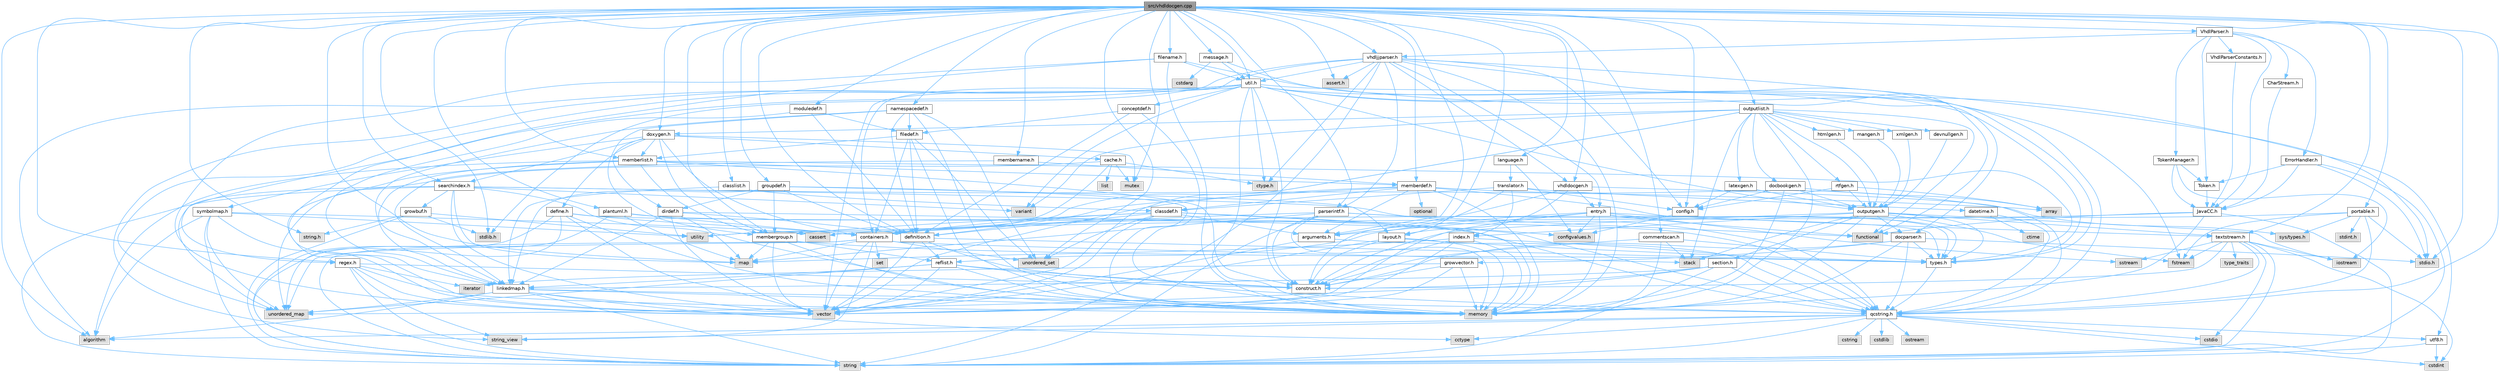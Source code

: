 digraph "src/vhdldocgen.cpp"
{
 // INTERACTIVE_SVG=YES
 // LATEX_PDF_SIZE
  bgcolor="transparent";
  edge [fontname=Helvetica,fontsize=10,labelfontname=Helvetica,labelfontsize=10];
  node [fontname=Helvetica,fontsize=10,shape=box,height=0.2,width=0.4];
  Node1 [id="Node000001",label="src/vhdldocgen.cpp",height=0.2,width=0.4,color="gray40", fillcolor="grey60", style="filled", fontcolor="black",tooltip=" "];
  Node1 -> Node2 [id="edge1_Node000001_Node000002",color="steelblue1",style="solid",tooltip=" "];
  Node2 [id="Node000002",label="stdio.h",height=0.2,width=0.4,color="grey60", fillcolor="#E0E0E0", style="filled",tooltip=" "];
  Node1 -> Node3 [id="edge2_Node000001_Node000003",color="steelblue1",style="solid",tooltip=" "];
  Node3 [id="Node000003",label="stdlib.h",height=0.2,width=0.4,color="grey60", fillcolor="#E0E0E0", style="filled",tooltip=" "];
  Node1 -> Node4 [id="edge3_Node000001_Node000004",color="steelblue1",style="solid",tooltip=" "];
  Node4 [id="Node000004",label="assert.h",height=0.2,width=0.4,color="grey60", fillcolor="#E0E0E0", style="filled",tooltip=" "];
  Node1 -> Node5 [id="edge4_Node000001_Node000005",color="steelblue1",style="solid",tooltip=" "];
  Node5 [id="Node000005",label="string.h",height=0.2,width=0.4,color="grey60", fillcolor="#E0E0E0", style="filled",tooltip=" "];
  Node1 -> Node6 [id="edge5_Node000001_Node000006",color="steelblue1",style="solid",tooltip=" "];
  Node6 [id="Node000006",label="map",height=0.2,width=0.4,color="grey60", fillcolor="#E0E0E0", style="filled",tooltip=" "];
  Node1 -> Node7 [id="edge6_Node000001_Node000007",color="steelblue1",style="solid",tooltip=" "];
  Node7 [id="Node000007",label="algorithm",height=0.2,width=0.4,color="grey60", fillcolor="#E0E0E0", style="filled",tooltip=" "];
  Node1 -> Node8 [id="edge7_Node000001_Node000008",color="steelblue1",style="solid",tooltip=" "];
  Node8 [id="Node000008",label="unordered_set",height=0.2,width=0.4,color="grey60", fillcolor="#E0E0E0", style="filled",tooltip=" "];
  Node1 -> Node9 [id="edge8_Node000001_Node000009",color="steelblue1",style="solid",tooltip=" "];
  Node9 [id="Node000009",label="mutex",height=0.2,width=0.4,color="grey60", fillcolor="#E0E0E0", style="filled",tooltip=" "];
  Node1 -> Node10 [id="edge9_Node000001_Node000010",color="steelblue1",style="solid",tooltip=" "];
  Node10 [id="Node000010",label="qcstring.h",height=0.2,width=0.4,color="grey40", fillcolor="white", style="filled",URL="$d7/d5c/qcstring_8h.html",tooltip=" "];
  Node10 -> Node11 [id="edge10_Node000010_Node000011",color="steelblue1",style="solid",tooltip=" "];
  Node11 [id="Node000011",label="string",height=0.2,width=0.4,color="grey60", fillcolor="#E0E0E0", style="filled",tooltip=" "];
  Node10 -> Node12 [id="edge11_Node000010_Node000012",color="steelblue1",style="solid",tooltip=" "];
  Node12 [id="Node000012",label="string_view",height=0.2,width=0.4,color="grey60", fillcolor="#E0E0E0", style="filled",tooltip=" "];
  Node10 -> Node7 [id="edge12_Node000010_Node000007",color="steelblue1",style="solid",tooltip=" "];
  Node10 -> Node13 [id="edge13_Node000010_Node000013",color="steelblue1",style="solid",tooltip=" "];
  Node13 [id="Node000013",label="cctype",height=0.2,width=0.4,color="grey60", fillcolor="#E0E0E0", style="filled",tooltip=" "];
  Node10 -> Node14 [id="edge14_Node000010_Node000014",color="steelblue1",style="solid",tooltip=" "];
  Node14 [id="Node000014",label="cstring",height=0.2,width=0.4,color="grey60", fillcolor="#E0E0E0", style="filled",tooltip=" "];
  Node10 -> Node15 [id="edge15_Node000010_Node000015",color="steelblue1",style="solid",tooltip=" "];
  Node15 [id="Node000015",label="cstdio",height=0.2,width=0.4,color="grey60", fillcolor="#E0E0E0", style="filled",tooltip=" "];
  Node10 -> Node16 [id="edge16_Node000010_Node000016",color="steelblue1",style="solid",tooltip=" "];
  Node16 [id="Node000016",label="cstdlib",height=0.2,width=0.4,color="grey60", fillcolor="#E0E0E0", style="filled",tooltip=" "];
  Node10 -> Node17 [id="edge17_Node000010_Node000017",color="steelblue1",style="solid",tooltip=" "];
  Node17 [id="Node000017",label="cstdint",height=0.2,width=0.4,color="grey60", fillcolor="#E0E0E0", style="filled",tooltip=" "];
  Node10 -> Node18 [id="edge18_Node000010_Node000018",color="steelblue1",style="solid",tooltip=" "];
  Node18 [id="Node000018",label="ostream",height=0.2,width=0.4,color="grey60", fillcolor="#E0E0E0", style="filled",tooltip=" "];
  Node10 -> Node19 [id="edge19_Node000010_Node000019",color="steelblue1",style="solid",tooltip=" "];
  Node19 [id="Node000019",label="utf8.h",height=0.2,width=0.4,color="grey40", fillcolor="white", style="filled",URL="$db/d7c/utf8_8h.html",tooltip="Various UTF8 related helper functions."];
  Node19 -> Node17 [id="edge20_Node000019_Node000017",color="steelblue1",style="solid",tooltip=" "];
  Node19 -> Node11 [id="edge21_Node000019_Node000011",color="steelblue1",style="solid",tooltip=" "];
  Node1 -> Node20 [id="edge22_Node000001_Node000020",color="steelblue1",style="solid",tooltip=" "];
  Node20 [id="Node000020",label="vhdldocgen.h",height=0.2,width=0.4,color="grey40", fillcolor="white", style="filled",URL="$dd/dec/vhdldocgen_8h.html",tooltip=" "];
  Node20 -> Node10 [id="edge23_Node000020_Node000010",color="steelblue1",style="solid",tooltip=" "];
  Node20 -> Node21 [id="edge24_Node000020_Node000021",color="steelblue1",style="solid",tooltip=" "];
  Node21 [id="Node000021",label="layout.h",height=0.2,width=0.4,color="grey40", fillcolor="white", style="filled",URL="$db/d51/layout_8h.html",tooltip=" "];
  Node21 -> Node22 [id="edge25_Node000021_Node000022",color="steelblue1",style="solid",tooltip=" "];
  Node22 [id="Node000022",label="memory",height=0.2,width=0.4,color="grey60", fillcolor="#E0E0E0", style="filled",tooltip=" "];
  Node21 -> Node23 [id="edge26_Node000021_Node000023",color="steelblue1",style="solid",tooltip=" "];
  Node23 [id="Node000023",label="vector",height=0.2,width=0.4,color="grey60", fillcolor="#E0E0E0", style="filled",tooltip=" "];
  Node21 -> Node24 [id="edge27_Node000021_Node000024",color="steelblue1",style="solid",tooltip=" "];
  Node24 [id="Node000024",label="types.h",height=0.2,width=0.4,color="grey40", fillcolor="white", style="filled",URL="$d9/d49/types_8h.html",tooltip="This file contains a number of basic enums and types."];
  Node24 -> Node10 [id="edge28_Node000024_Node000010",color="steelblue1",style="solid",tooltip=" "];
  Node21 -> Node25 [id="edge29_Node000021_Node000025",color="steelblue1",style="solid",tooltip=" "];
  Node25 [id="Node000025",label="construct.h",height=0.2,width=0.4,color="grey40", fillcolor="white", style="filled",URL="$d7/dfc/construct_8h.html",tooltip=" "];
  Node20 -> Node26 [id="edge30_Node000020_Node000026",color="steelblue1",style="solid",tooltip=" "];
  Node26 [id="Node000026",label="arguments.h",height=0.2,width=0.4,color="grey40", fillcolor="white", style="filled",URL="$df/d9b/arguments_8h.html",tooltip=" "];
  Node26 -> Node23 [id="edge31_Node000026_Node000023",color="steelblue1",style="solid",tooltip=" "];
  Node26 -> Node10 [id="edge32_Node000026_Node000010",color="steelblue1",style="solid",tooltip=" "];
  Node20 -> Node27 [id="edge33_Node000020_Node000027",color="steelblue1",style="solid",tooltip=" "];
  Node27 [id="Node000027",label="entry.h",height=0.2,width=0.4,color="grey40", fillcolor="white", style="filled",URL="$d1/dc6/entry_8h.html",tooltip=" "];
  Node27 -> Node23 [id="edge34_Node000027_Node000023",color="steelblue1",style="solid",tooltip=" "];
  Node27 -> Node22 [id="edge35_Node000027_Node000022",color="steelblue1",style="solid",tooltip=" "];
  Node27 -> Node28 [id="edge36_Node000027_Node000028",color="steelblue1",style="solid",tooltip=" "];
  Node28 [id="Node000028",label="sstream",height=0.2,width=0.4,color="grey60", fillcolor="#E0E0E0", style="filled",tooltip=" "];
  Node27 -> Node29 [id="edge37_Node000027_Node000029",color="steelblue1",style="solid",tooltip=" "];
  Node29 [id="Node000029",label="functional",height=0.2,width=0.4,color="grey60", fillcolor="#E0E0E0", style="filled",tooltip=" "];
  Node27 -> Node24 [id="edge38_Node000027_Node000024",color="steelblue1",style="solid",tooltip=" "];
  Node27 -> Node26 [id="edge39_Node000027_Node000026",color="steelblue1",style="solid",tooltip=" "];
  Node27 -> Node30 [id="edge40_Node000027_Node000030",color="steelblue1",style="solid",tooltip=" "];
  Node30 [id="Node000030",label="reflist.h",height=0.2,width=0.4,color="grey40", fillcolor="white", style="filled",URL="$d1/d02/reflist_8h.html",tooltip=" "];
  Node30 -> Node23 [id="edge41_Node000030_Node000023",color="steelblue1",style="solid",tooltip=" "];
  Node30 -> Node31 [id="edge42_Node000030_Node000031",color="steelblue1",style="solid",tooltip=" "];
  Node31 [id="Node000031",label="unordered_map",height=0.2,width=0.4,color="grey60", fillcolor="#E0E0E0", style="filled",tooltip=" "];
  Node30 -> Node22 [id="edge43_Node000030_Node000022",color="steelblue1",style="solid",tooltip=" "];
  Node30 -> Node10 [id="edge44_Node000030_Node000010",color="steelblue1",style="solid",tooltip=" "];
  Node30 -> Node32 [id="edge45_Node000030_Node000032",color="steelblue1",style="solid",tooltip=" "];
  Node32 [id="Node000032",label="linkedmap.h",height=0.2,width=0.4,color="grey40", fillcolor="white", style="filled",URL="$da/de1/linkedmap_8h.html",tooltip=" "];
  Node32 -> Node31 [id="edge46_Node000032_Node000031",color="steelblue1",style="solid",tooltip=" "];
  Node32 -> Node23 [id="edge47_Node000032_Node000023",color="steelblue1",style="solid",tooltip=" "];
  Node32 -> Node22 [id="edge48_Node000032_Node000022",color="steelblue1",style="solid",tooltip=" "];
  Node32 -> Node11 [id="edge49_Node000032_Node000011",color="steelblue1",style="solid",tooltip=" "];
  Node32 -> Node7 [id="edge50_Node000032_Node000007",color="steelblue1",style="solid",tooltip=" "];
  Node32 -> Node13 [id="edge51_Node000032_Node000013",color="steelblue1",style="solid",tooltip=" "];
  Node32 -> Node10 [id="edge52_Node000032_Node000010",color="steelblue1",style="solid",tooltip=" "];
  Node30 -> Node25 [id="edge53_Node000030_Node000025",color="steelblue1",style="solid",tooltip=" "];
  Node27 -> Node33 [id="edge54_Node000027_Node000033",color="steelblue1",style="solid",tooltip=" "];
  Node33 [id="Node000033",label="textstream.h",height=0.2,width=0.4,color="grey40", fillcolor="white", style="filled",URL="$d4/d7d/textstream_8h.html",tooltip=" "];
  Node33 -> Node11 [id="edge55_Node000033_Node000011",color="steelblue1",style="solid",tooltip=" "];
  Node33 -> Node34 [id="edge56_Node000033_Node000034",color="steelblue1",style="solid",tooltip=" "];
  Node34 [id="Node000034",label="iostream",height=0.2,width=0.4,color="grey60", fillcolor="#E0E0E0", style="filled",tooltip=" "];
  Node33 -> Node28 [id="edge57_Node000033_Node000028",color="steelblue1",style="solid",tooltip=" "];
  Node33 -> Node17 [id="edge58_Node000033_Node000017",color="steelblue1",style="solid",tooltip=" "];
  Node33 -> Node15 [id="edge59_Node000033_Node000015",color="steelblue1",style="solid",tooltip=" "];
  Node33 -> Node35 [id="edge60_Node000033_Node000035",color="steelblue1",style="solid",tooltip=" "];
  Node35 [id="Node000035",label="fstream",height=0.2,width=0.4,color="grey60", fillcolor="#E0E0E0", style="filled",tooltip=" "];
  Node33 -> Node36 [id="edge61_Node000033_Node000036",color="steelblue1",style="solid",tooltip=" "];
  Node36 [id="Node000036",label="type_traits",height=0.2,width=0.4,color="grey60", fillcolor="#E0E0E0", style="filled",tooltip=" "];
  Node33 -> Node10 [id="edge62_Node000033_Node000010",color="steelblue1",style="solid",tooltip=" "];
  Node33 -> Node25 [id="edge63_Node000033_Node000025",color="steelblue1",style="solid",tooltip=" "];
  Node27 -> Node37 [id="edge64_Node000027_Node000037",color="steelblue1",style="solid",tooltip=" "];
  Node37 [id="Node000037",label="configvalues.h",height=0.2,width=0.4,color="grey60", fillcolor="#E0E0E0", style="filled",tooltip=" "];
  Node1 -> Node38 [id="edge65_Node000001_Node000038",color="steelblue1",style="solid",tooltip=" "];
  Node38 [id="Node000038",label="message.h",height=0.2,width=0.4,color="grey40", fillcolor="white", style="filled",URL="$d2/d0d/message_8h.html",tooltip=" "];
  Node38 -> Node39 [id="edge66_Node000038_Node000039",color="steelblue1",style="solid",tooltip=" "];
  Node39 [id="Node000039",label="cstdarg",height=0.2,width=0.4,color="grey60", fillcolor="#E0E0E0", style="filled",tooltip=" "];
  Node38 -> Node10 [id="edge67_Node000038_Node000010",color="steelblue1",style="solid",tooltip=" "];
  Node38 -> Node40 [id="edge68_Node000038_Node000040",color="steelblue1",style="solid",tooltip=" "];
  Node40 [id="Node000040",label="util.h",height=0.2,width=0.4,color="grey40", fillcolor="white", style="filled",URL="$d8/d3c/util_8h.html",tooltip="A bunch of utility functions."];
  Node40 -> Node22 [id="edge69_Node000040_Node000022",color="steelblue1",style="solid",tooltip=" "];
  Node40 -> Node31 [id="edge70_Node000040_Node000031",color="steelblue1",style="solid",tooltip=" "];
  Node40 -> Node7 [id="edge71_Node000040_Node000007",color="steelblue1",style="solid",tooltip=" "];
  Node40 -> Node29 [id="edge72_Node000040_Node000029",color="steelblue1",style="solid",tooltip=" "];
  Node40 -> Node35 [id="edge73_Node000040_Node000035",color="steelblue1",style="solid",tooltip=" "];
  Node40 -> Node41 [id="edge74_Node000040_Node000041",color="steelblue1",style="solid",tooltip=" "];
  Node41 [id="Node000041",label="variant",height=0.2,width=0.4,color="grey60", fillcolor="#E0E0E0", style="filled",tooltip=" "];
  Node40 -> Node12 [id="edge75_Node000040_Node000012",color="steelblue1",style="solid",tooltip=" "];
  Node40 -> Node42 [id="edge76_Node000040_Node000042",color="steelblue1",style="solid",tooltip=" "];
  Node42 [id="Node000042",label="ctype.h",height=0.2,width=0.4,color="grey60", fillcolor="#E0E0E0", style="filled",tooltip=" "];
  Node40 -> Node24 [id="edge77_Node000040_Node000024",color="steelblue1",style="solid",tooltip=" "];
  Node40 -> Node43 [id="edge78_Node000040_Node000043",color="steelblue1",style="solid",tooltip=" "];
  Node43 [id="Node000043",label="docparser.h",height=0.2,width=0.4,color="grey40", fillcolor="white", style="filled",URL="$de/d9c/docparser_8h.html",tooltip=" "];
  Node43 -> Node2 [id="edge79_Node000043_Node000002",color="steelblue1",style="solid",tooltip=" "];
  Node43 -> Node22 [id="edge80_Node000043_Node000022",color="steelblue1",style="solid",tooltip=" "];
  Node43 -> Node10 [id="edge81_Node000043_Node000010",color="steelblue1",style="solid",tooltip=" "];
  Node43 -> Node44 [id="edge82_Node000043_Node000044",color="steelblue1",style="solid",tooltip=" "];
  Node44 [id="Node000044",label="growvector.h",height=0.2,width=0.4,color="grey40", fillcolor="white", style="filled",URL="$d7/d50/growvector_8h.html",tooltip=" "];
  Node44 -> Node23 [id="edge83_Node000044_Node000023",color="steelblue1",style="solid",tooltip=" "];
  Node44 -> Node22 [id="edge84_Node000044_Node000022",color="steelblue1",style="solid",tooltip=" "];
  Node44 -> Node45 [id="edge85_Node000044_Node000045",color="steelblue1",style="solid",tooltip=" "];
  Node45 [id="Node000045",label="iterator",height=0.2,width=0.4,color="grey60", fillcolor="#E0E0E0", style="filled",tooltip=" "];
  Node44 -> Node25 [id="edge86_Node000044_Node000025",color="steelblue1",style="solid",tooltip=" "];
  Node43 -> Node25 [id="edge87_Node000043_Node000025",color="steelblue1",style="solid",tooltip=" "];
  Node43 -> Node24 [id="edge88_Node000043_Node000024",color="steelblue1",style="solid",tooltip=" "];
  Node40 -> Node46 [id="edge89_Node000040_Node000046",color="steelblue1",style="solid",tooltip=" "];
  Node46 [id="Node000046",label="containers.h",height=0.2,width=0.4,color="grey40", fillcolor="white", style="filled",URL="$d5/d75/containers_8h.html",tooltip=" "];
  Node46 -> Node23 [id="edge90_Node000046_Node000023",color="steelblue1",style="solid",tooltip=" "];
  Node46 -> Node11 [id="edge91_Node000046_Node000011",color="steelblue1",style="solid",tooltip=" "];
  Node46 -> Node12 [id="edge92_Node000046_Node000012",color="steelblue1",style="solid",tooltip=" "];
  Node46 -> Node47 [id="edge93_Node000046_Node000047",color="steelblue1",style="solid",tooltip=" "];
  Node47 [id="Node000047",label="set",height=0.2,width=0.4,color="grey60", fillcolor="#E0E0E0", style="filled",tooltip=" "];
  Node46 -> Node6 [id="edge94_Node000046_Node000006",color="steelblue1",style="solid",tooltip=" "];
  Node46 -> Node8 [id="edge95_Node000046_Node000008",color="steelblue1",style="solid",tooltip=" "];
  Node46 -> Node31 [id="edge96_Node000046_Node000031",color="steelblue1",style="solid",tooltip=" "];
  Node46 -> Node48 [id="edge97_Node000046_Node000048",color="steelblue1",style="solid",tooltip=" "];
  Node48 [id="Node000048",label="stack",height=0.2,width=0.4,color="grey60", fillcolor="#E0E0E0", style="filled",tooltip=" "];
  Node40 -> Node49 [id="edge98_Node000040_Node000049",color="steelblue1",style="solid",tooltip=" "];
  Node49 [id="Node000049",label="outputgen.h",height=0.2,width=0.4,color="grey40", fillcolor="white", style="filled",URL="$df/d06/outputgen_8h.html",tooltip=" "];
  Node49 -> Node22 [id="edge99_Node000049_Node000022",color="steelblue1",style="solid",tooltip=" "];
  Node49 -> Node48 [id="edge100_Node000049_Node000048",color="steelblue1",style="solid",tooltip=" "];
  Node49 -> Node34 [id="edge101_Node000049_Node000034",color="steelblue1",style="solid",tooltip=" "];
  Node49 -> Node35 [id="edge102_Node000049_Node000035",color="steelblue1",style="solid",tooltip=" "];
  Node49 -> Node24 [id="edge103_Node000049_Node000024",color="steelblue1",style="solid",tooltip=" "];
  Node49 -> Node50 [id="edge104_Node000049_Node000050",color="steelblue1",style="solid",tooltip=" "];
  Node50 [id="Node000050",label="index.h",height=0.2,width=0.4,color="grey40", fillcolor="white", style="filled",URL="$d1/db5/index_8h.html",tooltip=" "];
  Node50 -> Node22 [id="edge105_Node000050_Node000022",color="steelblue1",style="solid",tooltip=" "];
  Node50 -> Node23 [id="edge106_Node000050_Node000023",color="steelblue1",style="solid",tooltip=" "];
  Node50 -> Node6 [id="edge107_Node000050_Node000006",color="steelblue1",style="solid",tooltip=" "];
  Node50 -> Node10 [id="edge108_Node000050_Node000010",color="steelblue1",style="solid",tooltip=" "];
  Node50 -> Node25 [id="edge109_Node000050_Node000025",color="steelblue1",style="solid",tooltip=" "];
  Node49 -> Node51 [id="edge110_Node000049_Node000051",color="steelblue1",style="solid",tooltip=" "];
  Node51 [id="Node000051",label="section.h",height=0.2,width=0.4,color="grey40", fillcolor="white", style="filled",URL="$d1/d2a/section_8h.html",tooltip=" "];
  Node51 -> Node11 [id="edge111_Node000051_Node000011",color="steelblue1",style="solid",tooltip=" "];
  Node51 -> Node31 [id="edge112_Node000051_Node000031",color="steelblue1",style="solid",tooltip=" "];
  Node51 -> Node10 [id="edge113_Node000051_Node000010",color="steelblue1",style="solid",tooltip=" "];
  Node51 -> Node32 [id="edge114_Node000051_Node000032",color="steelblue1",style="solid",tooltip=" "];
  Node51 -> Node25 [id="edge115_Node000051_Node000025",color="steelblue1",style="solid",tooltip=" "];
  Node49 -> Node33 [id="edge116_Node000049_Node000033",color="steelblue1",style="solid",tooltip=" "];
  Node49 -> Node43 [id="edge117_Node000049_Node000043",color="steelblue1",style="solid",tooltip=" "];
  Node49 -> Node25 [id="edge118_Node000049_Node000025",color="steelblue1",style="solid",tooltip=" "];
  Node40 -> Node52 [id="edge119_Node000040_Node000052",color="steelblue1",style="solid",tooltip=" "];
  Node52 [id="Node000052",label="regex.h",height=0.2,width=0.4,color="grey40", fillcolor="white", style="filled",URL="$d1/d21/regex_8h.html",tooltip=" "];
  Node52 -> Node22 [id="edge120_Node000052_Node000022",color="steelblue1",style="solid",tooltip=" "];
  Node52 -> Node11 [id="edge121_Node000052_Node000011",color="steelblue1",style="solid",tooltip=" "];
  Node52 -> Node12 [id="edge122_Node000052_Node000012",color="steelblue1",style="solid",tooltip=" "];
  Node52 -> Node23 [id="edge123_Node000052_Node000023",color="steelblue1",style="solid",tooltip=" "];
  Node52 -> Node45 [id="edge124_Node000052_Node000045",color="steelblue1",style="solid",tooltip=" "];
  Node52 -> Node25 [id="edge125_Node000052_Node000025",color="steelblue1",style="solid",tooltip=" "];
  Node40 -> Node53 [id="edge126_Node000040_Node000053",color="steelblue1",style="solid",tooltip=" "];
  Node53 [id="Node000053",label="conceptdef.h",height=0.2,width=0.4,color="grey40", fillcolor="white", style="filled",URL="$da/df1/conceptdef_8h.html",tooltip=" "];
  Node53 -> Node22 [id="edge127_Node000053_Node000022",color="steelblue1",style="solid",tooltip=" "];
  Node53 -> Node54 [id="edge128_Node000053_Node000054",color="steelblue1",style="solid",tooltip=" "];
  Node54 [id="Node000054",label="definition.h",height=0.2,width=0.4,color="grey40", fillcolor="white", style="filled",URL="$df/da1/definition_8h.html",tooltip=" "];
  Node54 -> Node23 [id="edge129_Node000054_Node000023",color="steelblue1",style="solid",tooltip=" "];
  Node54 -> Node24 [id="edge130_Node000054_Node000024",color="steelblue1",style="solid",tooltip=" "];
  Node54 -> Node30 [id="edge131_Node000054_Node000030",color="steelblue1",style="solid",tooltip=" "];
  Node54 -> Node25 [id="edge132_Node000054_Node000025",color="steelblue1",style="solid",tooltip=" "];
  Node53 -> Node55 [id="edge133_Node000053_Node000055",color="steelblue1",style="solid",tooltip=" "];
  Node55 [id="Node000055",label="filedef.h",height=0.2,width=0.4,color="grey40", fillcolor="white", style="filled",URL="$d4/d3a/filedef_8h.html",tooltip=" "];
  Node55 -> Node22 [id="edge134_Node000055_Node000022",color="steelblue1",style="solid",tooltip=" "];
  Node55 -> Node8 [id="edge135_Node000055_Node000008",color="steelblue1",style="solid",tooltip=" "];
  Node55 -> Node54 [id="edge136_Node000055_Node000054",color="steelblue1",style="solid",tooltip=" "];
  Node55 -> Node56 [id="edge137_Node000055_Node000056",color="steelblue1",style="solid",tooltip=" "];
  Node56 [id="Node000056",label="memberlist.h",height=0.2,width=0.4,color="grey40", fillcolor="white", style="filled",URL="$dd/d78/memberlist_8h.html",tooltip=" "];
  Node56 -> Node23 [id="edge138_Node000056_Node000023",color="steelblue1",style="solid",tooltip=" "];
  Node56 -> Node7 [id="edge139_Node000056_Node000007",color="steelblue1",style="solid",tooltip=" "];
  Node56 -> Node57 [id="edge140_Node000056_Node000057",color="steelblue1",style="solid",tooltip=" "];
  Node57 [id="Node000057",label="memberdef.h",height=0.2,width=0.4,color="grey40", fillcolor="white", style="filled",URL="$d4/d46/memberdef_8h.html",tooltip=" "];
  Node57 -> Node23 [id="edge141_Node000057_Node000023",color="steelblue1",style="solid",tooltip=" "];
  Node57 -> Node22 [id="edge142_Node000057_Node000022",color="steelblue1",style="solid",tooltip=" "];
  Node57 -> Node58 [id="edge143_Node000057_Node000058",color="steelblue1",style="solid",tooltip=" "];
  Node58 [id="Node000058",label="optional",height=0.2,width=0.4,color="grey60", fillcolor="#E0E0E0", style="filled",tooltip=" "];
  Node57 -> Node59 [id="edge144_Node000057_Node000059",color="steelblue1",style="solid",tooltip=" "];
  Node59 [id="Node000059",label="sys/types.h",height=0.2,width=0.4,color="grey60", fillcolor="#E0E0E0", style="filled",tooltip=" "];
  Node57 -> Node24 [id="edge145_Node000057_Node000024",color="steelblue1",style="solid",tooltip=" "];
  Node57 -> Node54 [id="edge146_Node000057_Node000054",color="steelblue1",style="solid",tooltip=" "];
  Node57 -> Node26 [id="edge147_Node000057_Node000026",color="steelblue1",style="solid",tooltip=" "];
  Node57 -> Node60 [id="edge148_Node000057_Node000060",color="steelblue1",style="solid",tooltip=" "];
  Node60 [id="Node000060",label="classdef.h",height=0.2,width=0.4,color="grey40", fillcolor="white", style="filled",URL="$d1/da6/classdef_8h.html",tooltip=" "];
  Node60 -> Node22 [id="edge149_Node000060_Node000022",color="steelblue1",style="solid",tooltip=" "];
  Node60 -> Node23 [id="edge150_Node000060_Node000023",color="steelblue1",style="solid",tooltip=" "];
  Node60 -> Node8 [id="edge151_Node000060_Node000008",color="steelblue1",style="solid",tooltip=" "];
  Node60 -> Node46 [id="edge152_Node000060_Node000046",color="steelblue1",style="solid",tooltip=" "];
  Node60 -> Node54 [id="edge153_Node000060_Node000054",color="steelblue1",style="solid",tooltip=" "];
  Node60 -> Node26 [id="edge154_Node000060_Node000026",color="steelblue1",style="solid",tooltip=" "];
  Node60 -> Node61 [id="edge155_Node000060_Node000061",color="steelblue1",style="solid",tooltip=" "];
  Node61 [id="Node000061",label="membergroup.h",height=0.2,width=0.4,color="grey40", fillcolor="white", style="filled",URL="$d9/d11/membergroup_8h.html",tooltip=" "];
  Node61 -> Node23 [id="edge156_Node000061_Node000023",color="steelblue1",style="solid",tooltip=" "];
  Node61 -> Node6 [id="edge157_Node000061_Node000006",color="steelblue1",style="solid",tooltip=" "];
  Node61 -> Node22 [id="edge158_Node000061_Node000022",color="steelblue1",style="solid",tooltip=" "];
  Node61 -> Node24 [id="edge159_Node000061_Node000024",color="steelblue1",style="solid",tooltip=" "];
  Node61 -> Node30 [id="edge160_Node000061_Node000030",color="steelblue1",style="solid",tooltip=" "];
  Node60 -> Node37 [id="edge161_Node000060_Node000037",color="steelblue1",style="solid",tooltip=" "];
  Node56 -> Node32 [id="edge162_Node000056_Node000032",color="steelblue1",style="solid",tooltip=" "];
  Node56 -> Node24 [id="edge163_Node000056_Node000024",color="steelblue1",style="solid",tooltip=" "];
  Node56 -> Node61 [id="edge164_Node000056_Node000061",color="steelblue1",style="solid",tooltip=" "];
  Node56 -> Node25 [id="edge165_Node000056_Node000025",color="steelblue1",style="solid",tooltip=" "];
  Node55 -> Node46 [id="edge166_Node000055_Node000046",color="steelblue1",style="solid",tooltip=" "];
  Node40 -> Node25 [id="edge167_Node000040_Node000025",color="steelblue1",style="solid",tooltip=" "];
  Node1 -> Node62 [id="edge168_Node000001_Node000062",color="steelblue1",style="solid",tooltip=" "];
  Node62 [id="Node000062",label="config.h",height=0.2,width=0.4,color="grey40", fillcolor="white", style="filled",URL="$db/d16/config_8h.html",tooltip=" "];
  Node62 -> Node37 [id="edge169_Node000062_Node000037",color="steelblue1",style="solid",tooltip=" "];
  Node1 -> Node63 [id="edge170_Node000001_Node000063",color="steelblue1",style="solid",tooltip=" "];
  Node63 [id="Node000063",label="doxygen.h",height=0.2,width=0.4,color="grey40", fillcolor="white", style="filled",URL="$d1/da1/doxygen_8h.html",tooltip=" "];
  Node63 -> Node9 [id="edge171_Node000063_Node000009",color="steelblue1",style="solid",tooltip=" "];
  Node63 -> Node46 [id="edge172_Node000063_Node000046",color="steelblue1",style="solid",tooltip=" "];
  Node63 -> Node61 [id="edge173_Node000063_Node000061",color="steelblue1",style="solid",tooltip=" "];
  Node63 -> Node64 [id="edge174_Node000063_Node000064",color="steelblue1",style="solid",tooltip=" "];
  Node64 [id="Node000064",label="dirdef.h",height=0.2,width=0.4,color="grey40", fillcolor="white", style="filled",URL="$d6/d15/dirdef_8h.html",tooltip=" "];
  Node64 -> Node23 [id="edge175_Node000064_Node000023",color="steelblue1",style="solid",tooltip=" "];
  Node64 -> Node6 [id="edge176_Node000064_Node000006",color="steelblue1",style="solid",tooltip=" "];
  Node64 -> Node10 [id="edge177_Node000064_Node000010",color="steelblue1",style="solid",tooltip=" "];
  Node64 -> Node32 [id="edge178_Node000064_Node000032",color="steelblue1",style="solid",tooltip=" "];
  Node64 -> Node54 [id="edge179_Node000064_Node000054",color="steelblue1",style="solid",tooltip=" "];
  Node63 -> Node56 [id="edge180_Node000063_Node000056",color="steelblue1",style="solid",tooltip=" "];
  Node63 -> Node65 [id="edge181_Node000063_Node000065",color="steelblue1",style="solid",tooltip=" "];
  Node65 [id="Node000065",label="define.h",height=0.2,width=0.4,color="grey40", fillcolor="white", style="filled",URL="$df/d67/define_8h.html",tooltip=" "];
  Node65 -> Node23 [id="edge182_Node000065_Node000023",color="steelblue1",style="solid",tooltip=" "];
  Node65 -> Node22 [id="edge183_Node000065_Node000022",color="steelblue1",style="solid",tooltip=" "];
  Node65 -> Node11 [id="edge184_Node000065_Node000011",color="steelblue1",style="solid",tooltip=" "];
  Node65 -> Node31 [id="edge185_Node000065_Node000031",color="steelblue1",style="solid",tooltip=" "];
  Node65 -> Node10 [id="edge186_Node000065_Node000010",color="steelblue1",style="solid",tooltip=" "];
  Node65 -> Node46 [id="edge187_Node000065_Node000046",color="steelblue1",style="solid",tooltip=" "];
  Node63 -> Node66 [id="edge188_Node000063_Node000066",color="steelblue1",style="solid",tooltip=" "];
  Node66 [id="Node000066",label="cache.h",height=0.2,width=0.4,color="grey40", fillcolor="white", style="filled",URL="$d3/d26/cache_8h.html",tooltip=" "];
  Node66 -> Node67 [id="edge189_Node000066_Node000067",color="steelblue1",style="solid",tooltip=" "];
  Node67 [id="Node000067",label="list",height=0.2,width=0.4,color="grey60", fillcolor="#E0E0E0", style="filled",tooltip=" "];
  Node66 -> Node31 [id="edge190_Node000066_Node000031",color="steelblue1",style="solid",tooltip=" "];
  Node66 -> Node9 [id="edge191_Node000066_Node000009",color="steelblue1",style="solid",tooltip=" "];
  Node66 -> Node68 [id="edge192_Node000066_Node000068",color="steelblue1",style="solid",tooltip=" "];
  Node68 [id="Node000068",label="utility",height=0.2,width=0.4,color="grey60", fillcolor="#E0E0E0", style="filled",tooltip=" "];
  Node66 -> Node42 [id="edge193_Node000066_Node000042",color="steelblue1",style="solid",tooltip=" "];
  Node63 -> Node69 [id="edge194_Node000063_Node000069",color="steelblue1",style="solid",tooltip=" "];
  Node69 [id="Node000069",label="symbolmap.h",height=0.2,width=0.4,color="grey40", fillcolor="white", style="filled",URL="$d7/ddd/symbolmap_8h.html",tooltip=" "];
  Node69 -> Node7 [id="edge195_Node000069_Node000007",color="steelblue1",style="solid",tooltip=" "];
  Node69 -> Node31 [id="edge196_Node000069_Node000031",color="steelblue1",style="solid",tooltip=" "];
  Node69 -> Node23 [id="edge197_Node000069_Node000023",color="steelblue1",style="solid",tooltip=" "];
  Node69 -> Node11 [id="edge198_Node000069_Node000011",color="steelblue1",style="solid",tooltip=" "];
  Node69 -> Node68 [id="edge199_Node000069_Node000068",color="steelblue1",style="solid",tooltip=" "];
  Node69 -> Node70 [id="edge200_Node000069_Node000070",color="steelblue1",style="solid",tooltip=" "];
  Node70 [id="Node000070",label="cassert",height=0.2,width=0.4,color="grey60", fillcolor="#E0E0E0", style="filled",tooltip=" "];
  Node63 -> Node71 [id="edge201_Node000063_Node000071",color="steelblue1",style="solid",tooltip=" "];
  Node71 [id="Node000071",label="searchindex.h",height=0.2,width=0.4,color="grey40", fillcolor="white", style="filled",URL="$de/d07/searchindex_8h.html",tooltip="Web server based search engine."];
  Node71 -> Node22 [id="edge202_Node000071_Node000022",color="steelblue1",style="solid",tooltip=" "];
  Node71 -> Node23 [id="edge203_Node000071_Node000023",color="steelblue1",style="solid",tooltip=" "];
  Node71 -> Node6 [id="edge204_Node000071_Node000006",color="steelblue1",style="solid",tooltip=" "];
  Node71 -> Node31 [id="edge205_Node000071_Node000031",color="steelblue1",style="solid",tooltip=" "];
  Node71 -> Node11 [id="edge206_Node000071_Node000011",color="steelblue1",style="solid",tooltip=" "];
  Node71 -> Node72 [id="edge207_Node000071_Node000072",color="steelblue1",style="solid",tooltip=" "];
  Node72 [id="Node000072",label="array",height=0.2,width=0.4,color="grey60", fillcolor="#E0E0E0", style="filled",tooltip=" "];
  Node71 -> Node41 [id="edge208_Node000071_Node000041",color="steelblue1",style="solid",tooltip=" "];
  Node71 -> Node10 [id="edge209_Node000071_Node000010",color="steelblue1",style="solid",tooltip=" "];
  Node71 -> Node73 [id="edge210_Node000071_Node000073",color="steelblue1",style="solid",tooltip=" "];
  Node73 [id="Node000073",label="growbuf.h",height=0.2,width=0.4,color="grey40", fillcolor="white", style="filled",URL="$dd/d72/growbuf_8h.html",tooltip=" "];
  Node73 -> Node68 [id="edge211_Node000073_Node000068",color="steelblue1",style="solid",tooltip=" "];
  Node73 -> Node3 [id="edge212_Node000073_Node000003",color="steelblue1",style="solid",tooltip=" "];
  Node73 -> Node5 [id="edge213_Node000073_Node000005",color="steelblue1",style="solid",tooltip=" "];
  Node73 -> Node11 [id="edge214_Node000073_Node000011",color="steelblue1",style="solid",tooltip=" "];
  Node1 -> Node40 [id="edge215_Node000001_Node000040",color="steelblue1",style="solid",tooltip=" "];
  Node1 -> Node74 [id="edge216_Node000001_Node000074",color="steelblue1",style="solid",tooltip=" "];
  Node74 [id="Node000074",label="language.h",height=0.2,width=0.4,color="grey40", fillcolor="white", style="filled",URL="$d8/dce/language_8h.html",tooltip=" "];
  Node74 -> Node75 [id="edge217_Node000074_Node000075",color="steelblue1",style="solid",tooltip=" "];
  Node75 [id="Node000075",label="translator.h",height=0.2,width=0.4,color="grey40", fillcolor="white", style="filled",URL="$d9/df1/translator_8h.html",tooltip=" "];
  Node75 -> Node60 [id="edge218_Node000075_Node000060",color="steelblue1",style="solid",tooltip=" "];
  Node75 -> Node62 [id="edge219_Node000075_Node000062",color="steelblue1",style="solid",tooltip=" "];
  Node75 -> Node76 [id="edge220_Node000075_Node000076",color="steelblue1",style="solid",tooltip=" "];
  Node76 [id="Node000076",label="datetime.h",height=0.2,width=0.4,color="grey40", fillcolor="white", style="filled",URL="$de/d1b/datetime_8h.html",tooltip=" "];
  Node76 -> Node77 [id="edge221_Node000076_Node000077",color="steelblue1",style="solid",tooltip=" "];
  Node77 [id="Node000077",label="ctime",height=0.2,width=0.4,color="grey60", fillcolor="#E0E0E0", style="filled",tooltip=" "];
  Node76 -> Node10 [id="edge222_Node000076_Node000010",color="steelblue1",style="solid",tooltip=" "];
  Node75 -> Node50 [id="edge223_Node000075_Node000050",color="steelblue1",style="solid",tooltip=" "];
  Node75 -> Node25 [id="edge224_Node000075_Node000025",color="steelblue1",style="solid",tooltip=" "];
  Node74 -> Node37 [id="edge225_Node000074_Node000037",color="steelblue1",style="solid",tooltip=" "];
  Node1 -> Node78 [id="edge226_Node000001_Node000078",color="steelblue1",style="solid",tooltip=" "];
  Node78 [id="Node000078",label="commentscan.h",height=0.2,width=0.4,color="grey40", fillcolor="white", style="filled",URL="$db/d0d/commentscan_8h.html",tooltip="Interface for the comment block scanner."];
  Node78 -> Node22 [id="edge227_Node000078_Node000022",color="steelblue1",style="solid",tooltip=" "];
  Node78 -> Node48 [id="edge228_Node000078_Node000048",color="steelblue1",style="solid",tooltip=" "];
  Node78 -> Node24 [id="edge229_Node000078_Node000024",color="steelblue1",style="solid",tooltip=" "];
  Node78 -> Node25 [id="edge230_Node000078_Node000025",color="steelblue1",style="solid",tooltip=" "];
  Node1 -> Node54 [id="edge231_Node000001_Node000054",color="steelblue1",style="solid",tooltip=" "];
  Node1 -> Node71 [id="edge232_Node000001_Node000071",color="steelblue1",style="solid",tooltip=" "];
  Node1 -> Node79 [id="edge233_Node000001_Node000079",color="steelblue1",style="solid",tooltip=" "];
  Node79 [id="Node000079",label="outputlist.h",height=0.2,width=0.4,color="grey40", fillcolor="white", style="filled",URL="$d2/db9/outputlist_8h.html",tooltip=" "];
  Node79 -> Node68 [id="edge234_Node000079_Node000068",color="steelblue1",style="solid",tooltip=" "];
  Node79 -> Node23 [id="edge235_Node000079_Node000023",color="steelblue1",style="solid",tooltip=" "];
  Node79 -> Node22 [id="edge236_Node000079_Node000022",color="steelblue1",style="solid",tooltip=" "];
  Node79 -> Node41 [id="edge237_Node000079_Node000041",color="steelblue1",style="solid",tooltip=" "];
  Node79 -> Node48 [id="edge238_Node000079_Node000048",color="steelblue1",style="solid",tooltip=" "];
  Node79 -> Node29 [id="edge239_Node000079_Node000029",color="steelblue1",style="solid",tooltip=" "];
  Node79 -> Node49 [id="edge240_Node000079_Node000049",color="steelblue1",style="solid",tooltip=" "];
  Node79 -> Node63 [id="edge241_Node000079_Node000063",color="steelblue1",style="solid",tooltip=" "];
  Node79 -> Node80 [id="edge242_Node000079_Node000080",color="steelblue1",style="solid",tooltip=" "];
  Node80 [id="Node000080",label="htmlgen.h",height=0.2,width=0.4,color="grey40", fillcolor="white", style="filled",URL="$d8/d56/htmlgen_8h.html",tooltip=" "];
  Node80 -> Node49 [id="edge243_Node000080_Node000049",color="steelblue1",style="solid",tooltip=" "];
  Node79 -> Node81 [id="edge244_Node000079_Node000081",color="steelblue1",style="solid",tooltip=" "];
  Node81 [id="Node000081",label="latexgen.h",height=0.2,width=0.4,color="grey40", fillcolor="white", style="filled",URL="$d6/d9c/latexgen_8h.html",tooltip=" "];
  Node81 -> Node62 [id="edge245_Node000081_Node000062",color="steelblue1",style="solid",tooltip=" "];
  Node81 -> Node49 [id="edge246_Node000081_Node000049",color="steelblue1",style="solid",tooltip=" "];
  Node79 -> Node82 [id="edge247_Node000079_Node000082",color="steelblue1",style="solid",tooltip=" "];
  Node82 [id="Node000082",label="rtfgen.h",height=0.2,width=0.4,color="grey40", fillcolor="white", style="filled",URL="$d4/daa/rtfgen_8h.html",tooltip=" "];
  Node82 -> Node72 [id="edge248_Node000082_Node000072",color="steelblue1",style="solid",tooltip=" "];
  Node82 -> Node62 [id="edge249_Node000082_Node000062",color="steelblue1",style="solid",tooltip=" "];
  Node82 -> Node49 [id="edge250_Node000082_Node000049",color="steelblue1",style="solid",tooltip=" "];
  Node79 -> Node83 [id="edge251_Node000079_Node000083",color="steelblue1",style="solid",tooltip=" "];
  Node83 [id="Node000083",label="mangen.h",height=0.2,width=0.4,color="grey40", fillcolor="white", style="filled",URL="$da/dc0/mangen_8h.html",tooltip=" "];
  Node83 -> Node49 [id="edge252_Node000083_Node000049",color="steelblue1",style="solid",tooltip=" "];
  Node79 -> Node84 [id="edge253_Node000079_Node000084",color="steelblue1",style="solid",tooltip=" "];
  Node84 [id="Node000084",label="docbookgen.h",height=0.2,width=0.4,color="grey40", fillcolor="white", style="filled",URL="$de/dea/docbookgen_8h.html",tooltip=" "];
  Node84 -> Node22 [id="edge254_Node000084_Node000022",color="steelblue1",style="solid",tooltip=" "];
  Node84 -> Node72 [id="edge255_Node000084_Node000072",color="steelblue1",style="solid",tooltip=" "];
  Node84 -> Node62 [id="edge256_Node000084_Node000062",color="steelblue1",style="solid",tooltip=" "];
  Node84 -> Node49 [id="edge257_Node000084_Node000049",color="steelblue1",style="solid",tooltip=" "];
  Node79 -> Node85 [id="edge258_Node000079_Node000085",color="steelblue1",style="solid",tooltip=" "];
  Node85 [id="Node000085",label="xmlgen.h",height=0.2,width=0.4,color="grey40", fillcolor="white", style="filled",URL="$d9/d67/xmlgen_8h.html",tooltip=" "];
  Node85 -> Node49 [id="edge259_Node000085_Node000049",color="steelblue1",style="solid",tooltip=" "];
  Node79 -> Node86 [id="edge260_Node000079_Node000086",color="steelblue1",style="solid",tooltip=" "];
  Node86 [id="Node000086",label="devnullgen.h",height=0.2,width=0.4,color="grey40", fillcolor="white", style="filled",URL="$d8/de5/devnullgen_8h.html",tooltip=" "];
  Node86 -> Node49 [id="edge261_Node000086_Node000049",color="steelblue1",style="solid",tooltip=" "];
  Node1 -> Node87 [id="edge262_Node000001_Node000087",color="steelblue1",style="solid",tooltip=" "];
  Node87 [id="Node000087",label="parserintf.h",height=0.2,width=0.4,color="grey40", fillcolor="white", style="filled",URL="$da/d55/parserintf_8h.html",tooltip=" "];
  Node87 -> Node29 [id="edge263_Node000087_Node000029",color="steelblue1",style="solid",tooltip=" "];
  Node87 -> Node22 [id="edge264_Node000087_Node000022",color="steelblue1",style="solid",tooltip=" "];
  Node87 -> Node6 [id="edge265_Node000087_Node000006",color="steelblue1",style="solid",tooltip=" "];
  Node87 -> Node11 [id="edge266_Node000087_Node000011",color="steelblue1",style="solid",tooltip=" "];
  Node87 -> Node24 [id="edge267_Node000087_Node000024",color="steelblue1",style="solid",tooltip=" "];
  Node87 -> Node46 [id="edge268_Node000087_Node000046",color="steelblue1",style="solid",tooltip=" "];
  Node87 -> Node25 [id="edge269_Node000087_Node000025",color="steelblue1",style="solid",tooltip=" "];
  Node1 -> Node21 [id="edge270_Node000001_Node000021",color="steelblue1",style="solid",tooltip=" "];
  Node1 -> Node26 [id="edge271_Node000001_Node000026",color="steelblue1",style="solid",tooltip=" "];
  Node1 -> Node88 [id="edge272_Node000001_Node000088",color="steelblue1",style="solid",tooltip=" "];
  Node88 [id="Node000088",label="portable.h",height=0.2,width=0.4,color="grey40", fillcolor="white", style="filled",URL="$d2/de2/portable_8h.html",tooltip="Portable versions of functions that are platform dependent."];
  Node88 -> Node2 [id="edge273_Node000088_Node000002",color="steelblue1",style="solid",tooltip=" "];
  Node88 -> Node59 [id="edge274_Node000088_Node000059",color="steelblue1",style="solid",tooltip=" "];
  Node88 -> Node89 [id="edge275_Node000088_Node000089",color="steelblue1",style="solid",tooltip=" "];
  Node89 [id="Node000089",label="stdint.h",height=0.2,width=0.4,color="grey60", fillcolor="#E0E0E0", style="filled",tooltip=" "];
  Node88 -> Node35 [id="edge276_Node000088_Node000035",color="steelblue1",style="solid",tooltip=" "];
  Node88 -> Node46 [id="edge277_Node000088_Node000046",color="steelblue1",style="solid",tooltip=" "];
  Node88 -> Node10 [id="edge278_Node000088_Node000010",color="steelblue1",style="solid",tooltip=" "];
  Node1 -> Node56 [id="edge279_Node000001_Node000056",color="steelblue1",style="solid",tooltip=" "];
  Node1 -> Node57 [id="edge280_Node000001_Node000057",color="steelblue1",style="solid",tooltip=" "];
  Node1 -> Node90 [id="edge281_Node000001_Node000090",color="steelblue1",style="solid",tooltip=" "];
  Node90 [id="Node000090",label="groupdef.h",height=0.2,width=0.4,color="grey40", fillcolor="white", style="filled",URL="$d1/de6/groupdef_8h.html",tooltip=" "];
  Node90 -> Node22 [id="edge282_Node000090_Node000022",color="steelblue1",style="solid",tooltip=" "];
  Node90 -> Node54 [id="edge283_Node000090_Node000054",color="steelblue1",style="solid",tooltip=" "];
  Node90 -> Node64 [id="edge284_Node000090_Node000064",color="steelblue1",style="solid",tooltip=" "];
  Node90 -> Node21 [id="edge285_Node000090_Node000021",color="steelblue1",style="solid",tooltip=" "];
  Node90 -> Node61 [id="edge286_Node000090_Node000061",color="steelblue1",style="solid",tooltip=" "];
  Node90 -> Node32 [id="edge287_Node000090_Node000032",color="steelblue1",style="solid",tooltip=" "];
  Node1 -> Node91 [id="edge288_Node000001_Node000091",color="steelblue1",style="solid",tooltip=" "];
  Node91 [id="Node000091",label="classlist.h",height=0.2,width=0.4,color="grey40", fillcolor="white", style="filled",URL="$d2/df8/classlist_8h.html",tooltip=" "];
  Node91 -> Node32 [id="edge289_Node000091_Node000032",color="steelblue1",style="solid",tooltip=" "];
  Node91 -> Node60 [id="edge290_Node000091_Node000060",color="steelblue1",style="solid",tooltip=" "];
  Node1 -> Node92 [id="edge291_Node000001_Node000092",color="steelblue1",style="solid",tooltip=" "];
  Node92 [id="Node000092",label="namespacedef.h",height=0.2,width=0.4,color="grey40", fillcolor="white", style="filled",URL="$d7/d97/namespacedef_8h.html",tooltip=" "];
  Node92 -> Node22 [id="edge292_Node000092_Node000022",color="steelblue1",style="solid",tooltip=" "];
  Node92 -> Node8 [id="edge293_Node000092_Node000008",color="steelblue1",style="solid",tooltip=" "];
  Node92 -> Node54 [id="edge294_Node000092_Node000054",color="steelblue1",style="solid",tooltip=" "];
  Node92 -> Node55 [id="edge295_Node000092_Node000055",color="steelblue1",style="solid",tooltip=" "];
  Node92 -> Node32 [id="edge296_Node000092_Node000032",color="steelblue1",style="solid",tooltip=" "];
  Node92 -> Node61 [id="edge297_Node000092_Node000061",color="steelblue1",style="solid",tooltip=" "];
  Node1 -> Node93 [id="edge298_Node000001_Node000093",color="steelblue1",style="solid",tooltip=" "];
  Node93 [id="Node000093",label="filename.h",height=0.2,width=0.4,color="grey40", fillcolor="white", style="filled",URL="$dc/dd6/filename_8h.html",tooltip=" "];
  Node93 -> Node22 [id="edge299_Node000093_Node000022",color="steelblue1",style="solid",tooltip=" "];
  Node93 -> Node23 [id="edge300_Node000093_Node000023",color="steelblue1",style="solid",tooltip=" "];
  Node93 -> Node32 [id="edge301_Node000093_Node000032",color="steelblue1",style="solid",tooltip=" "];
  Node93 -> Node19 [id="edge302_Node000093_Node000019",color="steelblue1",style="solid",tooltip=" "];
  Node93 -> Node40 [id="edge303_Node000093_Node000040",color="steelblue1",style="solid",tooltip=" "];
  Node1 -> Node61 [id="edge304_Node000001_Node000061",color="steelblue1",style="solid",tooltip=" "];
  Node1 -> Node94 [id="edge305_Node000001_Node000094",color="steelblue1",style="solid",tooltip=" "];
  Node94 [id="Node000094",label="membername.h",height=0.2,width=0.4,color="grey40", fillcolor="white", style="filled",URL="$d7/dfc/membername_8h.html",tooltip=" "];
  Node94 -> Node57 [id="edge306_Node000094_Node000057",color="steelblue1",style="solid",tooltip=" "];
  Node94 -> Node32 [id="edge307_Node000094_Node000032",color="steelblue1",style="solid",tooltip=" "];
  Node1 -> Node95 [id="edge308_Node000001_Node000095",color="steelblue1",style="solid",tooltip=" "];
  Node95 [id="Node000095",label="plantuml.h",height=0.2,width=0.4,color="grey40", fillcolor="white", style="filled",URL="$d3/dde/plantuml_8h.html",tooltip=" "];
  Node95 -> Node6 [id="edge309_Node000095_Node000006",color="steelblue1",style="solid",tooltip=" "];
  Node95 -> Node11 [id="edge310_Node000095_Node000011",color="steelblue1",style="solid",tooltip=" "];
  Node95 -> Node46 [id="edge311_Node000095_Node000046",color="steelblue1",style="solid",tooltip=" "];
  Node95 -> Node10 [id="edge312_Node000095_Node000010",color="steelblue1",style="solid",tooltip=" "];
  Node1 -> Node96 [id="edge313_Node000001_Node000096",color="steelblue1",style="solid",tooltip=" "];
  Node96 [id="Node000096",label="vhdljjparser.h",height=0.2,width=0.4,color="grey40", fillcolor="white", style="filled",URL="$d2/d55/vhdljjparser_8h.html",tooltip=" "];
  Node96 -> Node23 [id="edge314_Node000096_Node000023",color="steelblue1",style="solid",tooltip=" "];
  Node96 -> Node22 [id="edge315_Node000096_Node000022",color="steelblue1",style="solid",tooltip=" "];
  Node96 -> Node11 [id="edge316_Node000096_Node000011",color="steelblue1",style="solid",tooltip=" "];
  Node96 -> Node87 [id="edge317_Node000096_Node000087",color="steelblue1",style="solid",tooltip=" "];
  Node96 -> Node2 [id="edge318_Node000096_Node000002",color="steelblue1",style="solid",tooltip=" "];
  Node96 -> Node3 [id="edge319_Node000096_Node000003",color="steelblue1",style="solid",tooltip=" "];
  Node96 -> Node4 [id="edge320_Node000096_Node000004",color="steelblue1",style="solid",tooltip=" "];
  Node96 -> Node42 [id="edge321_Node000096_Node000042",color="steelblue1",style="solid",tooltip=" "];
  Node96 -> Node24 [id="edge322_Node000096_Node000024",color="steelblue1",style="solid",tooltip=" "];
  Node96 -> Node27 [id="edge323_Node000096_Node000027",color="steelblue1",style="solid",tooltip=" "];
  Node96 -> Node20 [id="edge324_Node000096_Node000020",color="steelblue1",style="solid",tooltip=" "];
  Node96 -> Node62 [id="edge325_Node000096_Node000062",color="steelblue1",style="solid",tooltip=" "];
  Node96 -> Node40 [id="edge326_Node000096_Node000040",color="steelblue1",style="solid",tooltip=" "];
  Node1 -> Node97 [id="edge327_Node000001_Node000097",color="steelblue1",style="solid",tooltip=" "];
  Node97 [id="Node000097",label="VhdlParser.h",height=0.2,width=0.4,color="grey40", fillcolor="white", style="filled",URL="$d5/df9/_vhdl_parser_8h.html",tooltip=" "];
  Node97 -> Node98 [id="edge328_Node000097_Node000098",color="steelblue1",style="solid",tooltip=" "];
  Node98 [id="Node000098",label="JavaCC.h",height=0.2,width=0.4,color="grey40", fillcolor="white", style="filled",URL="$d1/d2f/_java_c_c_8h.html",tooltip=" "];
  Node98 -> Node11 [id="edge329_Node000098_Node000011",color="steelblue1",style="solid",tooltip=" "];
  Node98 -> Node22 [id="edge330_Node000098_Node000022",color="steelblue1",style="solid",tooltip=" "];
  Node98 -> Node70 [id="edge331_Node000098_Node000070",color="steelblue1",style="solid",tooltip=" "];
  Node98 -> Node29 [id="edge332_Node000098_Node000029",color="steelblue1",style="solid",tooltip=" "];
  Node97 -> Node99 [id="edge333_Node000097_Node000099",color="steelblue1",style="solid",tooltip=" "];
  Node99 [id="Node000099",label="CharStream.h",height=0.2,width=0.4,color="grey40", fillcolor="white", style="filled",URL="$df/ddf/_char_stream_8h.html",tooltip=" "];
  Node99 -> Node98 [id="edge334_Node000099_Node000098",color="steelblue1",style="solid",tooltip=" "];
  Node97 -> Node100 [id="edge335_Node000097_Node000100",color="steelblue1",style="solid",tooltip=" "];
  Node100 [id="Node000100",label="Token.h",height=0.2,width=0.4,color="grey40", fillcolor="white", style="filled",URL="$dd/dcd/_token_8h.html",tooltip=" "];
  Node100 -> Node98 [id="edge336_Node000100_Node000098",color="steelblue1",style="solid",tooltip=" "];
  Node97 -> Node101 [id="edge337_Node000097_Node000101",color="steelblue1",style="solid",tooltip=" "];
  Node101 [id="Node000101",label="TokenManager.h",height=0.2,width=0.4,color="grey40", fillcolor="white", style="filled",URL="$d4/df9/_token_manager_8h.html",tooltip=" "];
  Node101 -> Node34 [id="edge338_Node000101_Node000034",color="steelblue1",style="solid",tooltip=" "];
  Node101 -> Node98 [id="edge339_Node000101_Node000098",color="steelblue1",style="solid",tooltip=" "];
  Node101 -> Node100 [id="edge340_Node000101_Node000100",color="steelblue1",style="solid",tooltip=" "];
  Node97 -> Node96 [id="edge341_Node000097_Node000096",color="steelblue1",style="solid",tooltip=" "];
  Node97 -> Node102 [id="edge342_Node000097_Node000102",color="steelblue1",style="solid",tooltip=" "];
  Node102 [id="Node000102",label="VhdlParserConstants.h",height=0.2,width=0.4,color="grey40", fillcolor="white", style="filled",URL="$dc/d21/_vhdl_parser_constants_8h.html",tooltip=" "];
  Node102 -> Node98 [id="edge343_Node000102_Node000098",color="steelblue1",style="solid",tooltip=" "];
  Node97 -> Node103 [id="edge344_Node000097_Node000103",color="steelblue1",style="solid",tooltip=" "];
  Node103 [id="Node000103",label="ErrorHandler.h",height=0.2,width=0.4,color="grey40", fillcolor="white", style="filled",URL="$d3/dd5/_error_handler_8h.html",tooltip=" "];
  Node103 -> Node2 [id="edge345_Node000103_Node000002",color="steelblue1",style="solid",tooltip=" "];
  Node103 -> Node11 [id="edge346_Node000103_Node000011",color="steelblue1",style="solid",tooltip=" "];
  Node103 -> Node98 [id="edge347_Node000103_Node000098",color="steelblue1",style="solid",tooltip=" "];
  Node103 -> Node100 [id="edge348_Node000103_Node000100",color="steelblue1",style="solid",tooltip=" "];
  Node1 -> Node52 [id="edge349_Node000001_Node000052",color="steelblue1",style="solid",tooltip=" "];
  Node1 -> Node33 [id="edge350_Node000001_Node000033",color="steelblue1",style="solid",tooltip=" "];
  Node1 -> Node104 [id="edge351_Node000001_Node000104",color="steelblue1",style="solid",tooltip=" "];
  Node104 [id="Node000104",label="moduledef.h",height=0.2,width=0.4,color="grey40", fillcolor="white", style="filled",URL="$d3/d4a/moduledef_8h.html",tooltip=" "];
  Node104 -> Node54 [id="edge352_Node000104_Node000054",color="steelblue1",style="solid",tooltip=" "];
  Node104 -> Node32 [id="edge353_Node000104_Node000032",color="steelblue1",style="solid",tooltip=" "];
  Node104 -> Node55 [id="edge354_Node000104_Node000055",color="steelblue1",style="solid",tooltip=" "];
}
